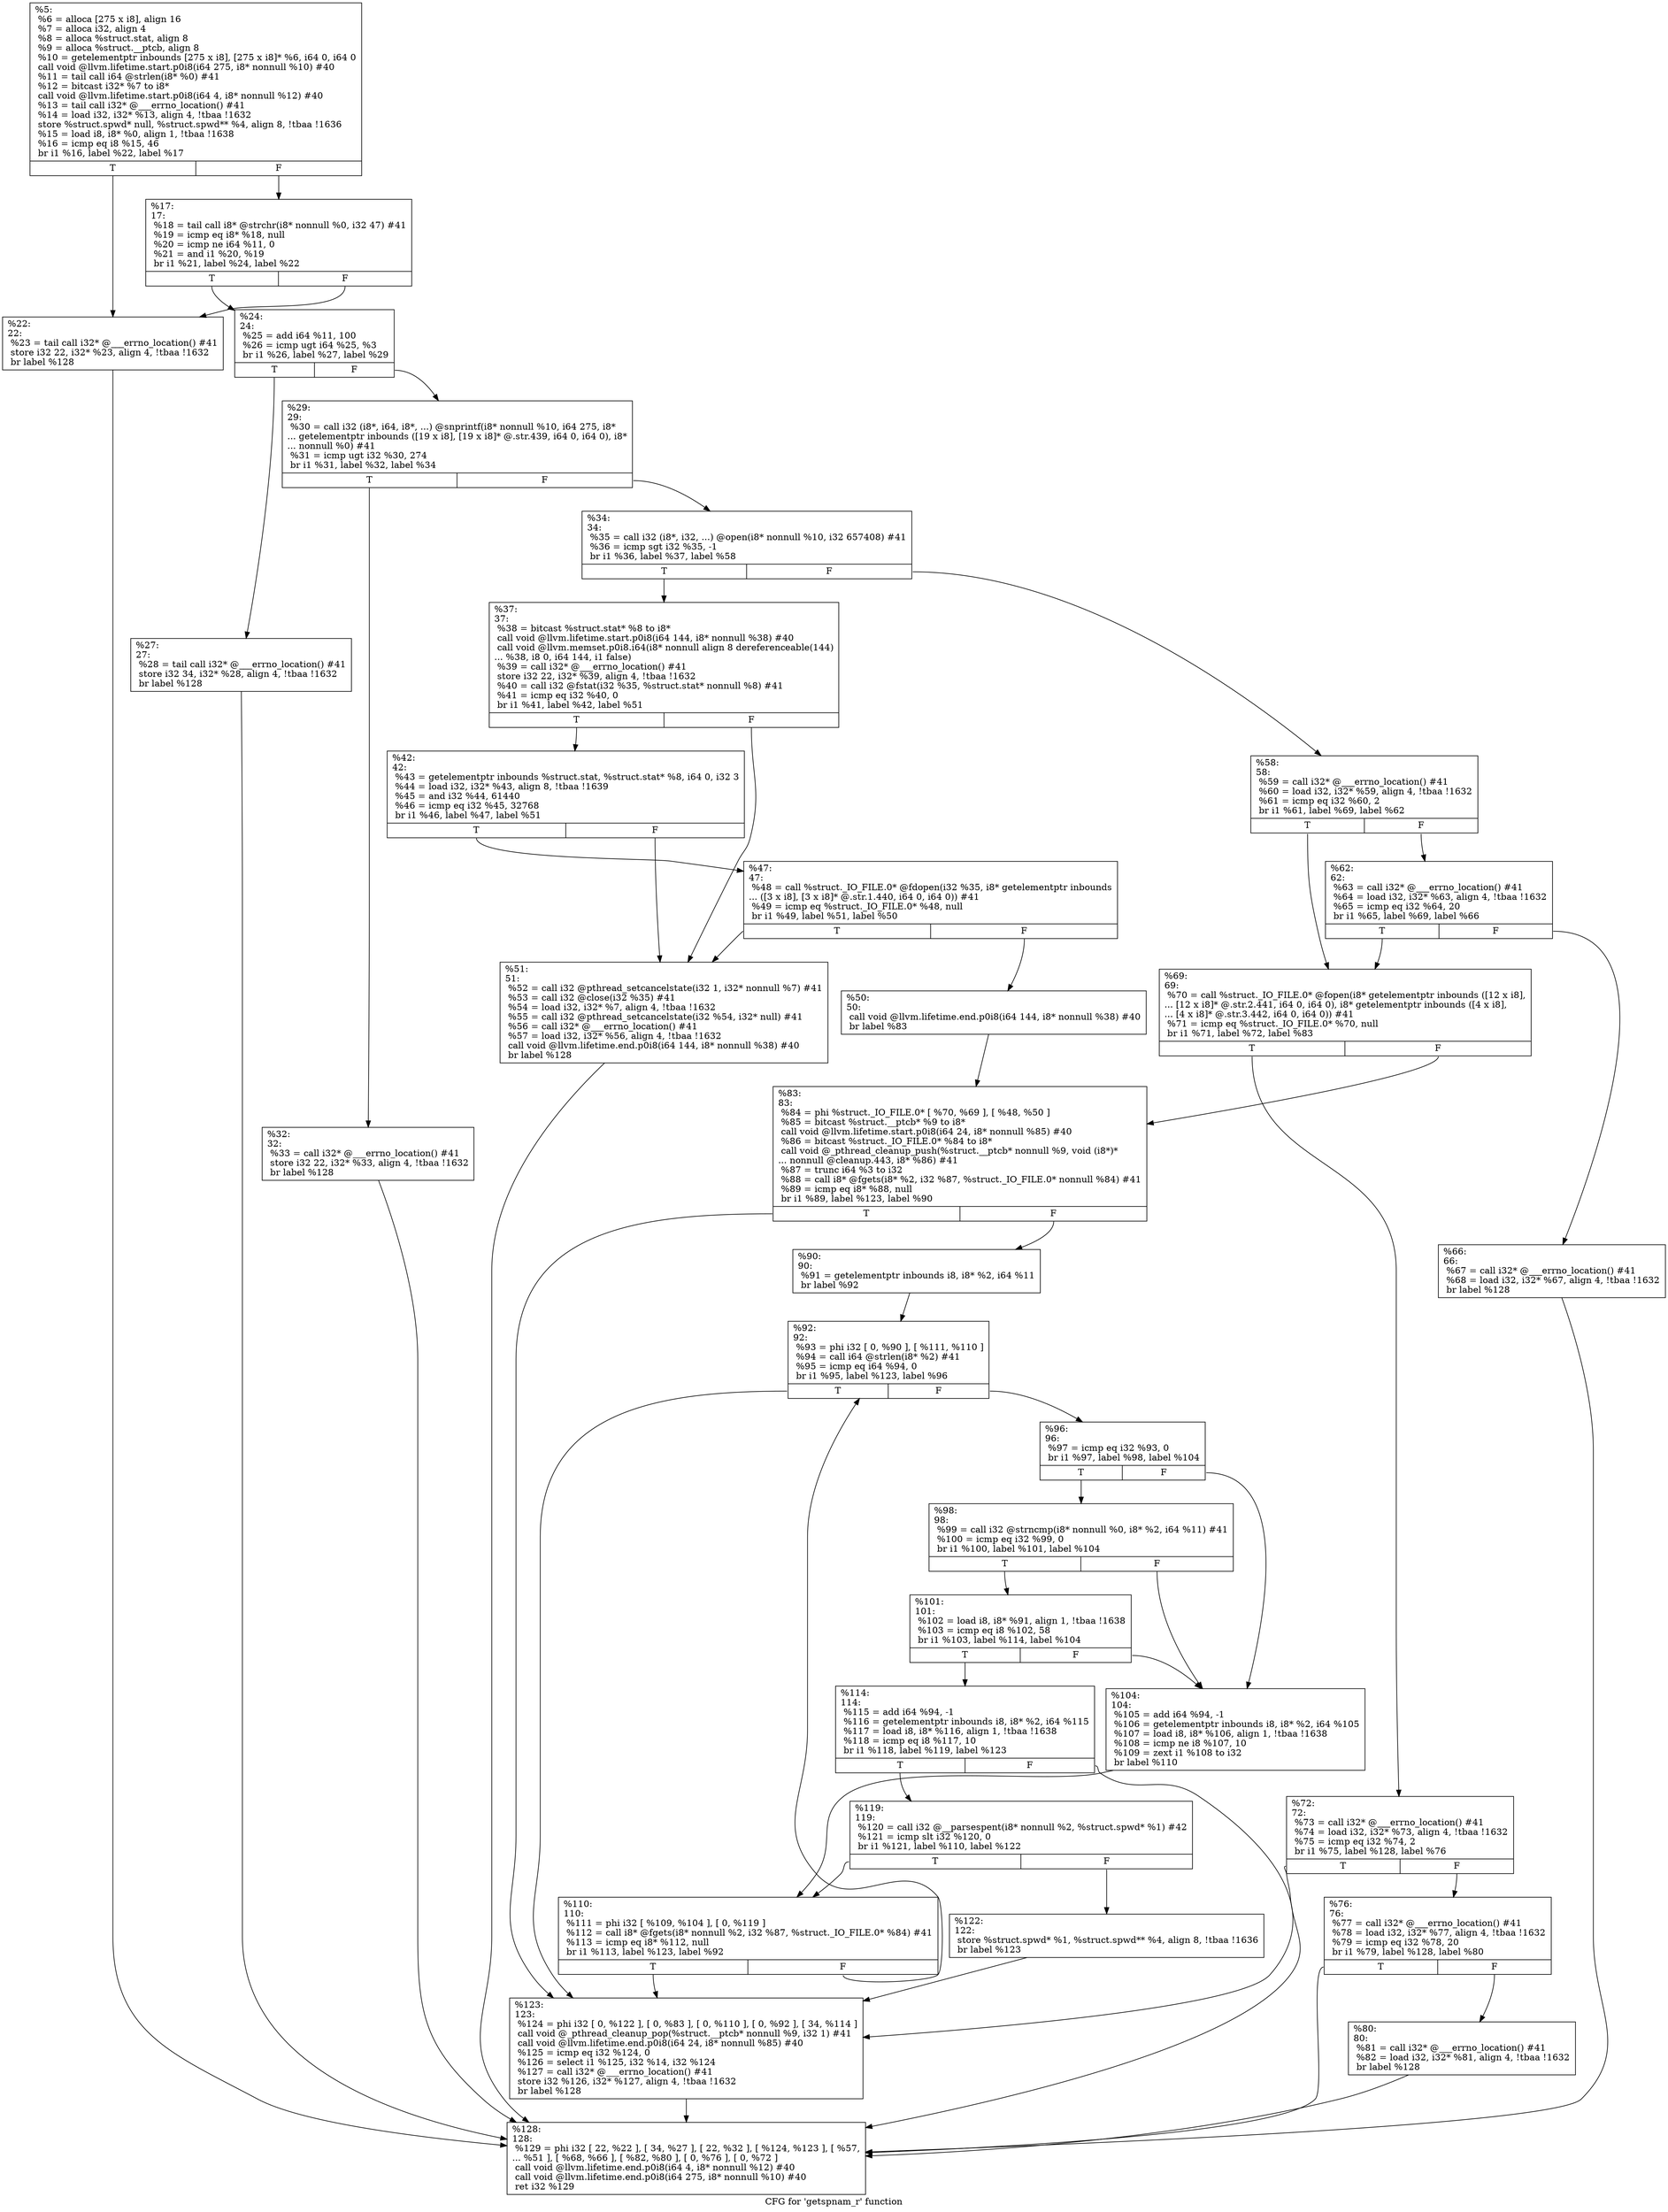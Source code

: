 digraph "CFG for 'getspnam_r' function" {
	label="CFG for 'getspnam_r' function";

	Node0x1d45540 [shape=record,label="{%5:\l  %6 = alloca [275 x i8], align 16\l  %7 = alloca i32, align 4\l  %8 = alloca %struct.stat, align 8\l  %9 = alloca %struct.__ptcb, align 8\l  %10 = getelementptr inbounds [275 x i8], [275 x i8]* %6, i64 0, i64 0\l  call void @llvm.lifetime.start.p0i8(i64 275, i8* nonnull %10) #40\l  %11 = tail call i64 @strlen(i8* %0) #41\l  %12 = bitcast i32* %7 to i8*\l  call void @llvm.lifetime.start.p0i8(i64 4, i8* nonnull %12) #40\l  %13 = tail call i32* @___errno_location() #41\l  %14 = load i32, i32* %13, align 4, !tbaa !1632\l  store %struct.spwd* null, %struct.spwd** %4, align 8, !tbaa !1636\l  %15 = load i8, i8* %0, align 1, !tbaa !1638\l  %16 = icmp eq i8 %15, 46\l  br i1 %16, label %22, label %17\l|{<s0>T|<s1>F}}"];
	Node0x1d45540:s0 -> Node0x1d457c0;
	Node0x1d45540:s1 -> Node0x1d45770;
	Node0x1d45770 [shape=record,label="{%17:\l17:                                               \l  %18 = tail call i8* @strchr(i8* nonnull %0, i32 47) #41\l  %19 = icmp eq i8* %18, null\l  %20 = icmp ne i64 %11, 0\l  %21 = and i1 %20, %19\l  br i1 %21, label %24, label %22\l|{<s0>T|<s1>F}}"];
	Node0x1d45770:s0 -> Node0x1d45810;
	Node0x1d45770:s1 -> Node0x1d457c0;
	Node0x1d457c0 [shape=record,label="{%22:\l22:                                               \l  %23 = tail call i32* @___errno_location() #41\l  store i32 22, i32* %23, align 4, !tbaa !1632\l  br label %128\l}"];
	Node0x1d457c0 -> Node0x1d46120;
	Node0x1d45810 [shape=record,label="{%24:\l24:                                               \l  %25 = add i64 %11, 100\l  %26 = icmp ugt i64 %25, %3\l  br i1 %26, label %27, label %29\l|{<s0>T|<s1>F}}"];
	Node0x1d45810:s0 -> Node0x1d45860;
	Node0x1d45810:s1 -> Node0x1d458b0;
	Node0x1d45860 [shape=record,label="{%27:\l27:                                               \l  %28 = tail call i32* @___errno_location() #41\l  store i32 34, i32* %28, align 4, !tbaa !1632\l  br label %128\l}"];
	Node0x1d45860 -> Node0x1d46120;
	Node0x1d458b0 [shape=record,label="{%29:\l29:                                               \l  %30 = call i32 (i8*, i64, i8*, ...) @snprintf(i8* nonnull %10, i64 275, i8*\l... getelementptr inbounds ([19 x i8], [19 x i8]* @.str.439, i64 0, i64 0), i8*\l... nonnull %0) #41\l  %31 = icmp ugt i32 %30, 274\l  br i1 %31, label %32, label %34\l|{<s0>T|<s1>F}}"];
	Node0x1d458b0:s0 -> Node0x1d45900;
	Node0x1d458b0:s1 -> Node0x1d45950;
	Node0x1d45900 [shape=record,label="{%32:\l32:                                               \l  %33 = call i32* @___errno_location() #41\l  store i32 22, i32* %33, align 4, !tbaa !1632\l  br label %128\l}"];
	Node0x1d45900 -> Node0x1d46120;
	Node0x1d45950 [shape=record,label="{%34:\l34:                                               \l  %35 = call i32 (i8*, i32, ...) @open(i8* nonnull %10, i32 657408) #41\l  %36 = icmp sgt i32 %35, -1\l  br i1 %36, label %37, label %58\l|{<s0>T|<s1>F}}"];
	Node0x1d45950:s0 -> Node0x1d459a0;
	Node0x1d45950:s1 -> Node0x1d45b30;
	Node0x1d459a0 [shape=record,label="{%37:\l37:                                               \l  %38 = bitcast %struct.stat* %8 to i8*\l  call void @llvm.lifetime.start.p0i8(i64 144, i8* nonnull %38) #40\l  call void @llvm.memset.p0i8.i64(i8* nonnull align 8 dereferenceable(144)\l... %38, i8 0, i64 144, i1 false)\l  %39 = call i32* @___errno_location() #41\l  store i32 22, i32* %39, align 4, !tbaa !1632\l  %40 = call i32 @fstat(i32 %35, %struct.stat* nonnull %8) #41\l  %41 = icmp eq i32 %40, 0\l  br i1 %41, label %42, label %51\l|{<s0>T|<s1>F}}"];
	Node0x1d459a0:s0 -> Node0x1d459f0;
	Node0x1d459a0:s1 -> Node0x1d45ae0;
	Node0x1d459f0 [shape=record,label="{%42:\l42:                                               \l  %43 = getelementptr inbounds %struct.stat, %struct.stat* %8, i64 0, i32 3\l  %44 = load i32, i32* %43, align 8, !tbaa !1639\l  %45 = and i32 %44, 61440\l  %46 = icmp eq i32 %45, 32768\l  br i1 %46, label %47, label %51\l|{<s0>T|<s1>F}}"];
	Node0x1d459f0:s0 -> Node0x1d45a40;
	Node0x1d459f0:s1 -> Node0x1d45ae0;
	Node0x1d45a40 [shape=record,label="{%47:\l47:                                               \l  %48 = call %struct._IO_FILE.0* @fdopen(i32 %35, i8* getelementptr inbounds\l... ([3 x i8], [3 x i8]* @.str.1.440, i64 0, i64 0)) #41\l  %49 = icmp eq %struct._IO_FILE.0* %48, null\l  br i1 %49, label %51, label %50\l|{<s0>T|<s1>F}}"];
	Node0x1d45a40:s0 -> Node0x1d45ae0;
	Node0x1d45a40:s1 -> Node0x1d45a90;
	Node0x1d45a90 [shape=record,label="{%50:\l50:                                               \l  call void @llvm.lifetime.end.p0i8(i64 144, i8* nonnull %38) #40\l  br label %83\l}"];
	Node0x1d45a90 -> Node0x1d45d60;
	Node0x1d45ae0 [shape=record,label="{%51:\l51:                                               \l  %52 = call i32 @pthread_setcancelstate(i32 1, i32* nonnull %7) #41\l  %53 = call i32 @close(i32 %35) #41\l  %54 = load i32, i32* %7, align 4, !tbaa !1632\l  %55 = call i32 @pthread_setcancelstate(i32 %54, i32* null) #41\l  %56 = call i32* @___errno_location() #41\l  %57 = load i32, i32* %56, align 4, !tbaa !1632\l  call void @llvm.lifetime.end.p0i8(i64 144, i8* nonnull %38) #40\l  br label %128\l}"];
	Node0x1d45ae0 -> Node0x1d46120;
	Node0x1d45b30 [shape=record,label="{%58:\l58:                                               \l  %59 = call i32* @___errno_location() #41\l  %60 = load i32, i32* %59, align 4, !tbaa !1632\l  %61 = icmp eq i32 %60, 2\l  br i1 %61, label %69, label %62\l|{<s0>T|<s1>F}}"];
	Node0x1d45b30:s0 -> Node0x1d45c20;
	Node0x1d45b30:s1 -> Node0x1d45b80;
	Node0x1d45b80 [shape=record,label="{%62:\l62:                                               \l  %63 = call i32* @___errno_location() #41\l  %64 = load i32, i32* %63, align 4, !tbaa !1632\l  %65 = icmp eq i32 %64, 20\l  br i1 %65, label %69, label %66\l|{<s0>T|<s1>F}}"];
	Node0x1d45b80:s0 -> Node0x1d45c20;
	Node0x1d45b80:s1 -> Node0x1d45bd0;
	Node0x1d45bd0 [shape=record,label="{%66:\l66:                                               \l  %67 = call i32* @___errno_location() #41\l  %68 = load i32, i32* %67, align 4, !tbaa !1632\l  br label %128\l}"];
	Node0x1d45bd0 -> Node0x1d46120;
	Node0x1d45c20 [shape=record,label="{%69:\l69:                                               \l  %70 = call %struct._IO_FILE.0* @fopen(i8* getelementptr inbounds ([12 x i8],\l... [12 x i8]* @.str.2.441, i64 0, i64 0), i8* getelementptr inbounds ([4 x i8],\l... [4 x i8]* @.str.3.442, i64 0, i64 0)) #41\l  %71 = icmp eq %struct._IO_FILE.0* %70, null\l  br i1 %71, label %72, label %83\l|{<s0>T|<s1>F}}"];
	Node0x1d45c20:s0 -> Node0x1d45c70;
	Node0x1d45c20:s1 -> Node0x1d45d60;
	Node0x1d45c70 [shape=record,label="{%72:\l72:                                               \l  %73 = call i32* @___errno_location() #41\l  %74 = load i32, i32* %73, align 4, !tbaa !1632\l  %75 = icmp eq i32 %74, 2\l  br i1 %75, label %128, label %76\l|{<s0>T|<s1>F}}"];
	Node0x1d45c70:s0 -> Node0x1d46120;
	Node0x1d45c70:s1 -> Node0x1d45cc0;
	Node0x1d45cc0 [shape=record,label="{%76:\l76:                                               \l  %77 = call i32* @___errno_location() #41\l  %78 = load i32, i32* %77, align 4, !tbaa !1632\l  %79 = icmp eq i32 %78, 20\l  br i1 %79, label %128, label %80\l|{<s0>T|<s1>F}}"];
	Node0x1d45cc0:s0 -> Node0x1d46120;
	Node0x1d45cc0:s1 -> Node0x1d45d10;
	Node0x1d45d10 [shape=record,label="{%80:\l80:                                               \l  %81 = call i32* @___errno_location() #41\l  %82 = load i32, i32* %81, align 4, !tbaa !1632\l  br label %128\l}"];
	Node0x1d45d10 -> Node0x1d46120;
	Node0x1d45d60 [shape=record,label="{%83:\l83:                                               \l  %84 = phi %struct._IO_FILE.0* [ %70, %69 ], [ %48, %50 ]\l  %85 = bitcast %struct.__ptcb* %9 to i8*\l  call void @llvm.lifetime.start.p0i8(i64 24, i8* nonnull %85) #40\l  %86 = bitcast %struct._IO_FILE.0* %84 to i8*\l  call void @_pthread_cleanup_push(%struct.__ptcb* nonnull %9, void (i8*)*\l... nonnull @cleanup.443, i8* %86) #41\l  %87 = trunc i64 %3 to i32\l  %88 = call i8* @fgets(i8* %2, i32 %87, %struct._IO_FILE.0* nonnull %84) #41\l  %89 = icmp eq i8* %88, null\l  br i1 %89, label %123, label %90\l|{<s0>T|<s1>F}}"];
	Node0x1d45d60:s0 -> Node0x1d460d0;
	Node0x1d45d60:s1 -> Node0x1d45db0;
	Node0x1d45db0 [shape=record,label="{%90:\l90:                                               \l  %91 = getelementptr inbounds i8, i8* %2, i64 %11\l  br label %92\l}"];
	Node0x1d45db0 -> Node0x1d45e00;
	Node0x1d45e00 [shape=record,label="{%92:\l92:                                               \l  %93 = phi i32 [ 0, %90 ], [ %111, %110 ]\l  %94 = call i64 @strlen(i8* %2) #41\l  %95 = icmp eq i64 %94, 0\l  br i1 %95, label %123, label %96\l|{<s0>T|<s1>F}}"];
	Node0x1d45e00:s0 -> Node0x1d460d0;
	Node0x1d45e00:s1 -> Node0x1d45e50;
	Node0x1d45e50 [shape=record,label="{%96:\l96:                                               \l  %97 = icmp eq i32 %93, 0\l  br i1 %97, label %98, label %104\l|{<s0>T|<s1>F}}"];
	Node0x1d45e50:s0 -> Node0x1d45ea0;
	Node0x1d45e50:s1 -> Node0x1d45f40;
	Node0x1d45ea0 [shape=record,label="{%98:\l98:                                               \l  %99 = call i32 @strncmp(i8* nonnull %0, i8* %2, i64 %11) #41\l  %100 = icmp eq i32 %99, 0\l  br i1 %100, label %101, label %104\l|{<s0>T|<s1>F}}"];
	Node0x1d45ea0:s0 -> Node0x1d45ef0;
	Node0x1d45ea0:s1 -> Node0x1d45f40;
	Node0x1d45ef0 [shape=record,label="{%101:\l101:                                              \l  %102 = load i8, i8* %91, align 1, !tbaa !1638\l  %103 = icmp eq i8 %102, 58\l  br i1 %103, label %114, label %104\l|{<s0>T|<s1>F}}"];
	Node0x1d45ef0:s0 -> Node0x1d45fe0;
	Node0x1d45ef0:s1 -> Node0x1d45f40;
	Node0x1d45f40 [shape=record,label="{%104:\l104:                                              \l  %105 = add i64 %94, -1\l  %106 = getelementptr inbounds i8, i8* %2, i64 %105\l  %107 = load i8, i8* %106, align 1, !tbaa !1638\l  %108 = icmp ne i8 %107, 10\l  %109 = zext i1 %108 to i32\l  br label %110\l}"];
	Node0x1d45f40 -> Node0x1d45f90;
	Node0x1d45f90 [shape=record,label="{%110:\l110:                                              \l  %111 = phi i32 [ %109, %104 ], [ 0, %119 ]\l  %112 = call i8* @fgets(i8* nonnull %2, i32 %87, %struct._IO_FILE.0* %84) #41\l  %113 = icmp eq i8* %112, null\l  br i1 %113, label %123, label %92\l|{<s0>T|<s1>F}}"];
	Node0x1d45f90:s0 -> Node0x1d460d0;
	Node0x1d45f90:s1 -> Node0x1d45e00;
	Node0x1d45fe0 [shape=record,label="{%114:\l114:                                              \l  %115 = add i64 %94, -1\l  %116 = getelementptr inbounds i8, i8* %2, i64 %115\l  %117 = load i8, i8* %116, align 1, !tbaa !1638\l  %118 = icmp eq i8 %117, 10\l  br i1 %118, label %119, label %123\l|{<s0>T|<s1>F}}"];
	Node0x1d45fe0:s0 -> Node0x1d46030;
	Node0x1d45fe0:s1 -> Node0x1d460d0;
	Node0x1d46030 [shape=record,label="{%119:\l119:                                              \l  %120 = call i32 @__parsespent(i8* nonnull %2, %struct.spwd* %1) #42\l  %121 = icmp slt i32 %120, 0\l  br i1 %121, label %110, label %122\l|{<s0>T|<s1>F}}"];
	Node0x1d46030:s0 -> Node0x1d45f90;
	Node0x1d46030:s1 -> Node0x1d46080;
	Node0x1d46080 [shape=record,label="{%122:\l122:                                              \l  store %struct.spwd* %1, %struct.spwd** %4, align 8, !tbaa !1636\l  br label %123\l}"];
	Node0x1d46080 -> Node0x1d460d0;
	Node0x1d460d0 [shape=record,label="{%123:\l123:                                              \l  %124 = phi i32 [ 0, %122 ], [ 0, %83 ], [ 0, %110 ], [ 0, %92 ], [ 34, %114 ]\l  call void @_pthread_cleanup_pop(%struct.__ptcb* nonnull %9, i32 1) #41\l  call void @llvm.lifetime.end.p0i8(i64 24, i8* nonnull %85) #40\l  %125 = icmp eq i32 %124, 0\l  %126 = select i1 %125, i32 %14, i32 %124\l  %127 = call i32* @___errno_location() #41\l  store i32 %126, i32* %127, align 4, !tbaa !1632\l  br label %128\l}"];
	Node0x1d460d0 -> Node0x1d46120;
	Node0x1d46120 [shape=record,label="{%128:\l128:                                              \l  %129 = phi i32 [ 22, %22 ], [ 34, %27 ], [ 22, %32 ], [ %124, %123 ], [ %57,\l... %51 ], [ %68, %66 ], [ %82, %80 ], [ 0, %76 ], [ 0, %72 ]\l  call void @llvm.lifetime.end.p0i8(i64 4, i8* nonnull %12) #40\l  call void @llvm.lifetime.end.p0i8(i64 275, i8* nonnull %10) #40\l  ret i32 %129\l}"];
}
